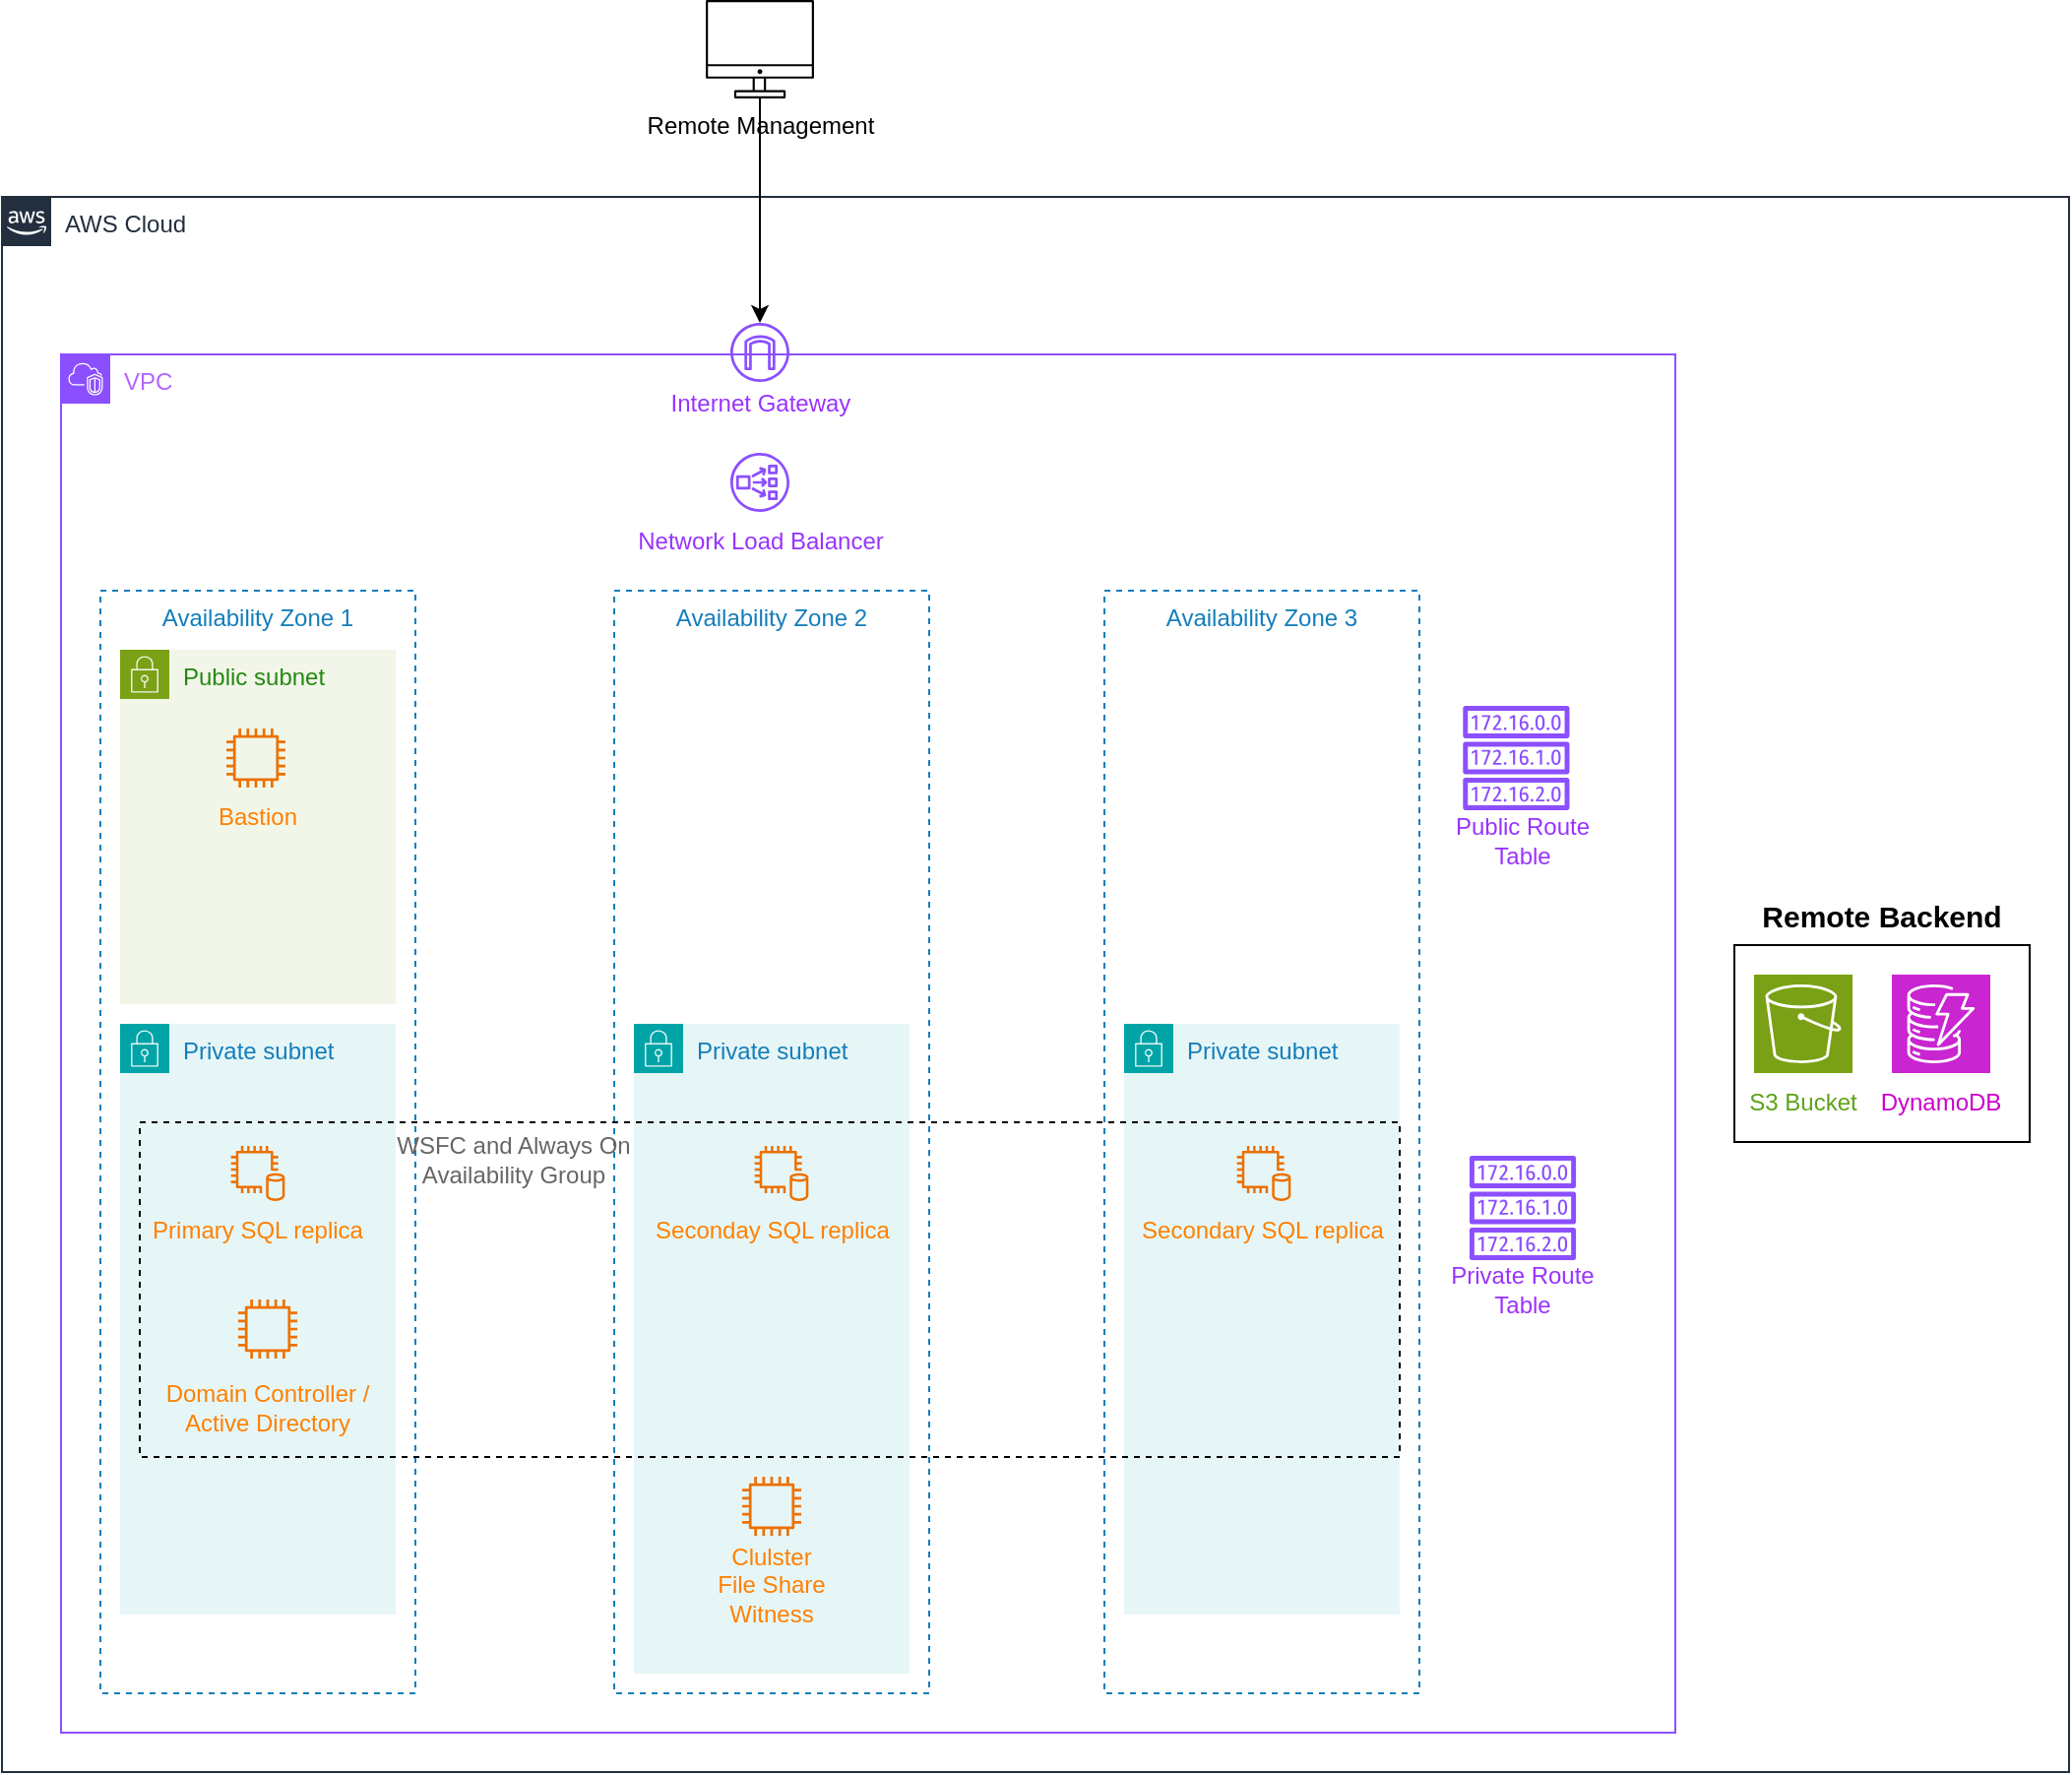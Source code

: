 <mxfile version="24.2.2" type="github">
  <diagram name="Page-1" id="_MG-8c25AsFWA5ZrAscj">
    <mxGraphModel dx="1363" dy="1846" grid="1" gridSize="10" guides="1" tooltips="1" connect="1" arrows="1" fold="1" page="1" pageScale="1" pageWidth="850" pageHeight="1100" math="0" shadow="0">
      <root>
        <mxCell id="0" />
        <mxCell id="1" parent="0" />
        <mxCell id="CKjVTdu6NN-waFkIegwr-1" value="AWS Cloud" style="points=[[0,0],[0.25,0],[0.5,0],[0.75,0],[1,0],[1,0.25],[1,0.5],[1,0.75],[1,1],[0.75,1],[0.5,1],[0.25,1],[0,1],[0,0.75],[0,0.5],[0,0.25]];outlineConnect=0;gradientColor=none;html=1;whiteSpace=wrap;fontSize=12;fontStyle=0;container=1;pointerEvents=0;collapsible=0;recursiveResize=0;shape=mxgraph.aws4.group;grIcon=mxgraph.aws4.group_aws_cloud_alt;strokeColor=#232F3E;fillColor=none;verticalAlign=top;align=left;spacingLeft=30;fontColor=#232F3E;dashed=0;" parent="1" vertex="1">
          <mxGeometry x="30" y="40" width="1050" height="800" as="geometry" />
        </mxCell>
        <mxCell id="CKjVTdu6NN-waFkIegwr-2" value="&lt;font color=&quot;#b266ff&quot;&gt;VPC&lt;/font&gt;" style="points=[[0,0],[0.25,0],[0.5,0],[0.75,0],[1,0],[1,0.25],[1,0.5],[1,0.75],[1,1],[0.75,1],[0.5,1],[0.25,1],[0,1],[0,0.75],[0,0.5],[0,0.25]];outlineConnect=0;gradientColor=none;html=1;whiteSpace=wrap;fontSize=12;fontStyle=0;container=1;pointerEvents=0;collapsible=0;recursiveResize=0;shape=mxgraph.aws4.group;grIcon=mxgraph.aws4.group_vpc2;strokeColor=#8C4FFF;fillColor=none;verticalAlign=top;align=left;spacingLeft=30;fontColor=#AAB7B8;dashed=0;" parent="CKjVTdu6NN-waFkIegwr-1" vertex="1">
          <mxGeometry x="30" y="80" width="820" height="700" as="geometry" />
        </mxCell>
        <mxCell id="CKjVTdu6NN-waFkIegwr-3" value="Availability Zone 1" style="fillColor=none;strokeColor=#147EBA;dashed=1;verticalAlign=top;fontStyle=0;fontColor=#147EBA;whiteSpace=wrap;html=1;" parent="CKjVTdu6NN-waFkIegwr-2" vertex="1">
          <mxGeometry x="20" y="120" width="160" height="560" as="geometry" />
        </mxCell>
        <mxCell id="CKjVTdu6NN-waFkIegwr-4" value="Availability Zone 3" style="fillColor=none;strokeColor=#147EBA;dashed=1;verticalAlign=top;fontStyle=0;fontColor=#147EBA;whiteSpace=wrap;html=1;" parent="CKjVTdu6NN-waFkIegwr-2" vertex="1">
          <mxGeometry x="530" y="120" width="160" height="560" as="geometry" />
        </mxCell>
        <mxCell id="CKjVTdu6NN-waFkIegwr-5" value="Availability Zone 2" style="fillColor=none;strokeColor=#147EBA;dashed=1;verticalAlign=top;fontStyle=0;fontColor=#147EBA;whiteSpace=wrap;html=1;" parent="CKjVTdu6NN-waFkIegwr-2" vertex="1">
          <mxGeometry x="281" y="120" width="160" height="560" as="geometry" />
        </mxCell>
        <mxCell id="CKjVTdu6NN-waFkIegwr-6" value="Public subnet" style="points=[[0,0],[0.25,0],[0.5,0],[0.75,0],[1,0],[1,0.25],[1,0.5],[1,0.75],[1,1],[0.75,1],[0.5,1],[0.25,1],[0,1],[0,0.75],[0,0.5],[0,0.25]];outlineConnect=0;gradientColor=none;html=1;whiteSpace=wrap;fontSize=12;fontStyle=0;container=1;pointerEvents=0;collapsible=0;recursiveResize=0;shape=mxgraph.aws4.group;grIcon=mxgraph.aws4.group_security_group;grStroke=0;strokeColor=#7AA116;fillColor=#F2F6E8;verticalAlign=top;align=left;spacingLeft=30;fontColor=#248814;dashed=0;" parent="CKjVTdu6NN-waFkIegwr-2" vertex="1">
          <mxGeometry x="30" y="150" width="140" height="180" as="geometry" />
        </mxCell>
        <mxCell id="CKjVTdu6NN-waFkIegwr-15" value="" style="sketch=0;outlineConnect=0;fontColor=#232F3E;gradientColor=none;fillColor=#ED7100;strokeColor=none;dashed=0;verticalLabelPosition=bottom;verticalAlign=top;align=center;html=1;fontSize=12;fontStyle=0;aspect=fixed;pointerEvents=1;shape=mxgraph.aws4.instance2;" parent="CKjVTdu6NN-waFkIegwr-6" vertex="1">
          <mxGeometry x="54" y="40" width="30" height="30" as="geometry" />
        </mxCell>
        <mxCell id="CKjVTdu6NN-waFkIegwr-16" value="&lt;font color=&quot;#ff8000&quot;&gt;Bastion&lt;/font&gt;" style="text;html=1;align=center;verticalAlign=middle;whiteSpace=wrap;rounded=0;" parent="CKjVTdu6NN-waFkIegwr-6" vertex="1">
          <mxGeometry x="40" y="70" width="60" height="30" as="geometry" />
        </mxCell>
        <mxCell id="CKjVTdu6NN-waFkIegwr-9" value="Private subnet" style="points=[[0,0],[0.25,0],[0.5,0],[0.75,0],[1,0],[1,0.25],[1,0.5],[1,0.75],[1,1],[0.75,1],[0.5,1],[0.25,1],[0,1],[0,0.75],[0,0.5],[0,0.25]];outlineConnect=0;gradientColor=none;html=1;whiteSpace=wrap;fontSize=12;fontStyle=0;container=1;pointerEvents=0;collapsible=0;recursiveResize=0;shape=mxgraph.aws4.group;grIcon=mxgraph.aws4.group_security_group;grStroke=0;strokeColor=#00A4A6;fillColor=#E6F6F7;verticalAlign=top;align=left;spacingLeft=30;fontColor=#147EBA;dashed=0;" parent="CKjVTdu6NN-waFkIegwr-2" vertex="1">
          <mxGeometry x="30" y="340" width="140" height="300" as="geometry" />
        </mxCell>
        <mxCell id="hvZAqcCubnUXI_z4VkZ4-1" value="" style="sketch=0;outlineConnect=0;fontColor=#232F3E;gradientColor=none;fillColor=#ED7100;strokeColor=none;dashed=0;verticalLabelPosition=bottom;verticalAlign=top;align=center;html=1;fontSize=12;fontStyle=0;aspect=fixed;pointerEvents=1;shape=mxgraph.aws4.instance2;" vertex="1" parent="CKjVTdu6NN-waFkIegwr-9">
          <mxGeometry x="60" y="140" width="30" height="30" as="geometry" />
        </mxCell>
        <mxCell id="CKjVTdu6NN-waFkIegwr-17" value="" style="sketch=0;outlineConnect=0;fontColor=#232F3E;gradientColor=none;fillColor=#8C4FFF;strokeColor=none;dashed=0;verticalLabelPosition=bottom;verticalAlign=top;align=center;html=1;fontSize=12;fontStyle=0;aspect=fixed;pointerEvents=1;shape=mxgraph.aws4.internet_gateway;" parent="CKjVTdu6NN-waFkIegwr-2" vertex="1">
          <mxGeometry x="340" y="-16" width="30" height="30" as="geometry" />
        </mxCell>
        <mxCell id="CKjVTdu6NN-waFkIegwr-18" value="&lt;font color=&quot;#9933ff&quot;&gt;Internet Gateway&lt;/font&gt;" style="text;html=1;align=center;verticalAlign=middle;whiteSpace=wrap;rounded=0;" parent="CKjVTdu6NN-waFkIegwr-2" vertex="1">
          <mxGeometry x="308" y="10" width="95" height="30" as="geometry" />
        </mxCell>
        <mxCell id="CKjVTdu6NN-waFkIegwr-99" value="" style="sketch=0;outlineConnect=0;fontColor=#232F3E;gradientColor=none;fillColor=#ED7100;strokeColor=none;dashed=0;verticalLabelPosition=bottom;verticalAlign=top;align=center;html=1;fontSize=12;fontStyle=0;aspect=fixed;pointerEvents=1;shape=mxgraph.aws4.db_on_instance2;" parent="CKjVTdu6NN-waFkIegwr-2" vertex="1">
          <mxGeometry x="86" y="402" width="28" height="28" as="geometry" />
        </mxCell>
        <mxCell id="CKjVTdu6NN-waFkIegwr-101" value="Private subnet" style="points=[[0,0],[0.25,0],[0.5,0],[0.75,0],[1,0],[1,0.25],[1,0.5],[1,0.75],[1,1],[0.75,1],[0.5,1],[0.25,1],[0,1],[0,0.75],[0,0.5],[0,0.25]];outlineConnect=0;gradientColor=none;html=1;whiteSpace=wrap;fontSize=12;fontStyle=0;container=1;pointerEvents=0;collapsible=0;recursiveResize=0;shape=mxgraph.aws4.group;grIcon=mxgraph.aws4.group_security_group;grStroke=0;strokeColor=#00A4A6;fillColor=#E6F6F7;verticalAlign=top;align=left;spacingLeft=30;fontColor=#147EBA;dashed=0;" parent="CKjVTdu6NN-waFkIegwr-2" vertex="1">
          <mxGeometry x="291" y="340" width="140" height="330" as="geometry" />
        </mxCell>
        <mxCell id="hvZAqcCubnUXI_z4VkZ4-3" value="" style="sketch=0;outlineConnect=0;fontColor=#232F3E;gradientColor=none;fillColor=#ED7100;strokeColor=none;dashed=0;verticalLabelPosition=bottom;verticalAlign=top;align=center;html=1;fontSize=12;fontStyle=0;aspect=fixed;pointerEvents=1;shape=mxgraph.aws4.instance2;" vertex="1" parent="CKjVTdu6NN-waFkIegwr-101">
          <mxGeometry x="55" y="230" width="30" height="30" as="geometry" />
        </mxCell>
        <mxCell id="hvZAqcCubnUXI_z4VkZ4-4" value="&lt;font color=&quot;#ff8000&quot;&gt;Clulster File Share Witness&lt;/font&gt;" style="text;html=1;align=center;verticalAlign=middle;whiteSpace=wrap;rounded=0;" vertex="1" parent="CKjVTdu6NN-waFkIegwr-101">
          <mxGeometry x="40" y="270" width="60" height="30" as="geometry" />
        </mxCell>
        <mxCell id="CKjVTdu6NN-waFkIegwr-103" value="Private subnet" style="points=[[0,0],[0.25,0],[0.5,0],[0.75,0],[1,0],[1,0.25],[1,0.5],[1,0.75],[1,1],[0.75,1],[0.5,1],[0.25,1],[0,1],[0,0.75],[0,0.5],[0,0.25]];outlineConnect=0;gradientColor=none;html=1;whiteSpace=wrap;fontSize=12;fontStyle=0;container=1;pointerEvents=0;collapsible=0;recursiveResize=0;shape=mxgraph.aws4.group;grIcon=mxgraph.aws4.group_security_group;grStroke=0;strokeColor=#00A4A6;fillColor=#E6F6F7;verticalAlign=top;align=left;spacingLeft=30;fontColor=#147EBA;dashed=0;" parent="CKjVTdu6NN-waFkIegwr-2" vertex="1">
          <mxGeometry x="540" y="340" width="140" height="300" as="geometry" />
        </mxCell>
        <mxCell id="CKjVTdu6NN-waFkIegwr-104" value="&lt;font color=&quot;#ff8000&quot;&gt;Secondary SQL replica&lt;/font&gt;" style="text;html=1;align=center;verticalAlign=middle;whiteSpace=wrap;rounded=0;" parent="CKjVTdu6NN-waFkIegwr-2" vertex="1">
          <mxGeometry x="547.5" y="430" width="125" height="30" as="geometry" />
        </mxCell>
        <mxCell id="CKjVTdu6NN-waFkIegwr-100" value="&lt;font color=&quot;#ff8000&quot;&gt;Primary SQL replica&lt;/font&gt;" style="text;html=1;align=center;verticalAlign=middle;whiteSpace=wrap;rounded=0;" parent="CKjVTdu6NN-waFkIegwr-2" vertex="1">
          <mxGeometry x="45" y="430" width="110" height="30" as="geometry" />
        </mxCell>
        <mxCell id="CKjVTdu6NN-waFkIegwr-102" value="&lt;font color=&quot;#ff8000&quot;&gt;Seconday SQL replica&lt;/font&gt;" style="text;html=1;align=center;verticalAlign=middle;whiteSpace=wrap;rounded=0;" parent="CKjVTdu6NN-waFkIegwr-2" vertex="1">
          <mxGeometry x="298.5" y="430" width="125" height="30" as="geometry" />
        </mxCell>
        <mxCell id="CKjVTdu6NN-waFkIegwr-105" value="" style="sketch=0;outlineConnect=0;fontColor=#232F3E;gradientColor=none;fillColor=#ED7100;strokeColor=none;dashed=0;verticalLabelPosition=bottom;verticalAlign=top;align=center;html=1;fontSize=12;fontStyle=0;aspect=fixed;pointerEvents=1;shape=mxgraph.aws4.db_on_instance2;" parent="CKjVTdu6NN-waFkIegwr-2" vertex="1">
          <mxGeometry x="352" y="402" width="28" height="28" as="geometry" />
        </mxCell>
        <mxCell id="CKjVTdu6NN-waFkIegwr-106" value="" style="sketch=0;outlineConnect=0;fontColor=#232F3E;gradientColor=none;fillColor=#ED7100;strokeColor=none;dashed=0;verticalLabelPosition=bottom;verticalAlign=top;align=center;html=1;fontSize=12;fontStyle=0;aspect=fixed;pointerEvents=1;shape=mxgraph.aws4.db_on_instance2;" parent="CKjVTdu6NN-waFkIegwr-2" vertex="1">
          <mxGeometry x="597" y="402" width="28" height="28" as="geometry" />
        </mxCell>
        <mxCell id="CKjVTdu6NN-waFkIegwr-119" value="&lt;font color=&quot;#666666&quot;&gt;WSFC and Always On Availability Group&lt;/font&gt;" style="text;html=1;align=center;verticalAlign=middle;whiteSpace=wrap;rounded=0;" parent="CKjVTdu6NN-waFkIegwr-2" vertex="1">
          <mxGeometry x="160" y="388" width="140" height="42" as="geometry" />
        </mxCell>
        <mxCell id="hvZAqcCubnUXI_z4VkZ4-2" value="&lt;font color=&quot;#ff8000&quot;&gt;Domain Controller / Active Directory&lt;/font&gt;" style="text;html=1;align=center;verticalAlign=middle;whiteSpace=wrap;rounded=0;" vertex="1" parent="CKjVTdu6NN-waFkIegwr-2">
          <mxGeometry x="50" y="510" width="110" height="50" as="geometry" />
        </mxCell>
        <mxCell id="hvZAqcCubnUXI_z4VkZ4-6" value="" style="sketch=0;outlineConnect=0;fontColor=#232F3E;gradientColor=none;fillColor=#8C4FFF;strokeColor=none;dashed=0;verticalLabelPosition=bottom;verticalAlign=top;align=center;html=1;fontSize=12;fontStyle=0;aspect=fixed;pointerEvents=1;shape=mxgraph.aws4.network_load_balancer;" vertex="1" parent="CKjVTdu6NN-waFkIegwr-2">
          <mxGeometry x="340" y="50" width="30" height="30" as="geometry" />
        </mxCell>
        <mxCell id="hvZAqcCubnUXI_z4VkZ4-7" value="&lt;font color=&quot;#9933ff&quot;&gt;Network Load Balancer&lt;/font&gt;" style="text;html=1;align=center;verticalAlign=middle;whiteSpace=wrap;rounded=0;" vertex="1" parent="CKjVTdu6NN-waFkIegwr-2">
          <mxGeometry x="289.25" y="80" width="132.5" height="30" as="geometry" />
        </mxCell>
        <mxCell id="hvZAqcCubnUXI_z4VkZ4-8" value="" style="sketch=0;outlineConnect=0;fontColor=#232F3E;gradientColor=none;fillColor=#8C4FFF;strokeColor=none;dashed=0;verticalLabelPosition=bottom;verticalAlign=top;align=center;html=1;fontSize=12;fontStyle=0;aspect=fixed;pointerEvents=1;shape=mxgraph.aws4.route_table;" vertex="1" parent="CKjVTdu6NN-waFkIegwr-2">
          <mxGeometry x="712" y="178.5" width="54.39" height="53" as="geometry" />
        </mxCell>
        <mxCell id="hvZAqcCubnUXI_z4VkZ4-9" value="&lt;font color=&quot;#9933ff&quot;&gt;Public Route Table&lt;/font&gt;" style="text;html=1;align=center;verticalAlign=middle;whiteSpace=wrap;rounded=0;" vertex="1" parent="CKjVTdu6NN-waFkIegwr-2">
          <mxGeometry x="695" y="231.5" width="95" height="30" as="geometry" />
        </mxCell>
        <mxCell id="hvZAqcCubnUXI_z4VkZ4-10" value="" style="sketch=0;outlineConnect=0;fontColor=#232F3E;gradientColor=none;fillColor=#8C4FFF;strokeColor=none;dashed=0;verticalLabelPosition=bottom;verticalAlign=top;align=center;html=1;fontSize=12;fontStyle=0;aspect=fixed;pointerEvents=1;shape=mxgraph.aws4.route_table;" vertex="1" parent="CKjVTdu6NN-waFkIegwr-2">
          <mxGeometry x="715.31" y="407" width="54.39" height="53" as="geometry" />
        </mxCell>
        <mxCell id="hvZAqcCubnUXI_z4VkZ4-11" value="&lt;font color=&quot;#9933ff&quot;&gt;Private Route Table&lt;/font&gt;" style="text;html=1;align=center;verticalAlign=middle;whiteSpace=wrap;rounded=0;" vertex="1" parent="CKjVTdu6NN-waFkIegwr-2">
          <mxGeometry x="695.01" y="460" width="95" height="30" as="geometry" />
        </mxCell>
        <mxCell id="hvZAqcCubnUXI_z4VkZ4-12" value="" style="sketch=0;points=[[0,0,0],[0.25,0,0],[0.5,0,0],[0.75,0,0],[1,0,0],[0,1,0],[0.25,1,0],[0.5,1,0],[0.75,1,0],[1,1,0],[0,0.25,0],[0,0.5,0],[0,0.75,0],[1,0.25,0],[1,0.5,0],[1,0.75,0]];outlineConnect=0;fontColor=#232F3E;fillColor=#7AA116;strokeColor=#ffffff;dashed=0;verticalLabelPosition=bottom;verticalAlign=top;align=center;html=1;fontSize=12;fontStyle=0;aspect=fixed;shape=mxgraph.aws4.resourceIcon;resIcon=mxgraph.aws4.s3;" vertex="1" parent="CKjVTdu6NN-waFkIegwr-1">
          <mxGeometry x="890" y="395" width="50" height="50" as="geometry" />
        </mxCell>
        <mxCell id="hvZAqcCubnUXI_z4VkZ4-14" value="" style="sketch=0;points=[[0,0,0],[0.25,0,0],[0.5,0,0],[0.75,0,0],[1,0,0],[0,1,0],[0.25,1,0],[0.5,1,0],[0.75,1,0],[1,1,0],[0,0.25,0],[0,0.5,0],[0,0.75,0],[1,0.25,0],[1,0.5,0],[1,0.75,0]];outlineConnect=0;fontColor=#232F3E;fillColor=#C925D1;strokeColor=#ffffff;dashed=0;verticalLabelPosition=bottom;verticalAlign=top;align=center;html=1;fontSize=12;fontStyle=0;aspect=fixed;shape=mxgraph.aws4.resourceIcon;resIcon=mxgraph.aws4.dynamodb;" vertex="1" parent="CKjVTdu6NN-waFkIegwr-1">
          <mxGeometry x="960" y="395" width="50" height="50" as="geometry" />
        </mxCell>
        <mxCell id="hvZAqcCubnUXI_z4VkZ4-15" value="&lt;font color=&quot;#5ca317&quot;&gt;S3 Bucket&lt;/font&gt;" style="text;html=1;align=center;verticalAlign=middle;whiteSpace=wrap;rounded=0;" vertex="1" parent="CKjVTdu6NN-waFkIegwr-1">
          <mxGeometry x="885" y="445" width="60" height="30" as="geometry" />
        </mxCell>
        <mxCell id="hvZAqcCubnUXI_z4VkZ4-16" value="&lt;font color=&quot;#cc00cc&quot;&gt;DynamoDB&lt;/font&gt;" style="text;html=1;align=center;verticalAlign=middle;whiteSpace=wrap;rounded=0;" vertex="1" parent="CKjVTdu6NN-waFkIegwr-1">
          <mxGeometry x="955" y="445" width="60" height="30" as="geometry" />
        </mxCell>
        <mxCell id="hvZAqcCubnUXI_z4VkZ4-17" value="" style="rounded=0;whiteSpace=wrap;html=1;fillColor=none;" vertex="1" parent="CKjVTdu6NN-waFkIegwr-1">
          <mxGeometry x="880" y="380" width="150" height="100" as="geometry" />
        </mxCell>
        <mxCell id="hvZAqcCubnUXI_z4VkZ4-18" value="&lt;font style=&quot;font-size: 15px;&quot;&gt;&lt;b&gt;Remote Backend&lt;/b&gt;&lt;/font&gt;" style="text;html=1;align=center;verticalAlign=middle;whiteSpace=wrap;rounded=0;" vertex="1" parent="CKjVTdu6NN-waFkIegwr-1">
          <mxGeometry x="880" y="350" width="150" height="30" as="geometry" />
        </mxCell>
        <mxCell id="CKjVTdu6NN-waFkIegwr-118" value="" style="fillColor=none;strokeColor=#000000;dashed=1;verticalAlign=top;fontStyle=0;fontColor=#5A6C86;whiteSpace=wrap;html=1;" parent="1" vertex="1">
          <mxGeometry x="100" y="510" width="640" height="170" as="geometry" />
        </mxCell>
        <mxCell id="CKjVTdu6NN-waFkIegwr-132" style="edgeStyle=orthogonalEdgeStyle;rounded=0;orthogonalLoop=1;jettySize=auto;html=1;" parent="1" source="CKjVTdu6NN-waFkIegwr-127" target="CKjVTdu6NN-waFkIegwr-17" edge="1">
          <mxGeometry relative="1" as="geometry" />
        </mxCell>
        <mxCell id="CKjVTdu6NN-waFkIegwr-127" value="&lt;font color=&quot;#000000&quot;&gt;Remote Management&lt;/font&gt;" style="sketch=0;outlineConnect=0;gradientColor=none;fontColor=#545B64;strokeColor=none;fillColor=#000000;dashed=0;verticalLabelPosition=bottom;verticalAlign=top;align=center;html=1;fontSize=12;fontStyle=0;aspect=fixed;shape=mxgraph.aws4.illustration_desktop;pointerEvents=1" parent="1" vertex="1">
          <mxGeometry x="387.53" y="-60" width="54.95" height="50" as="geometry" />
        </mxCell>
      </root>
    </mxGraphModel>
  </diagram>
</mxfile>
